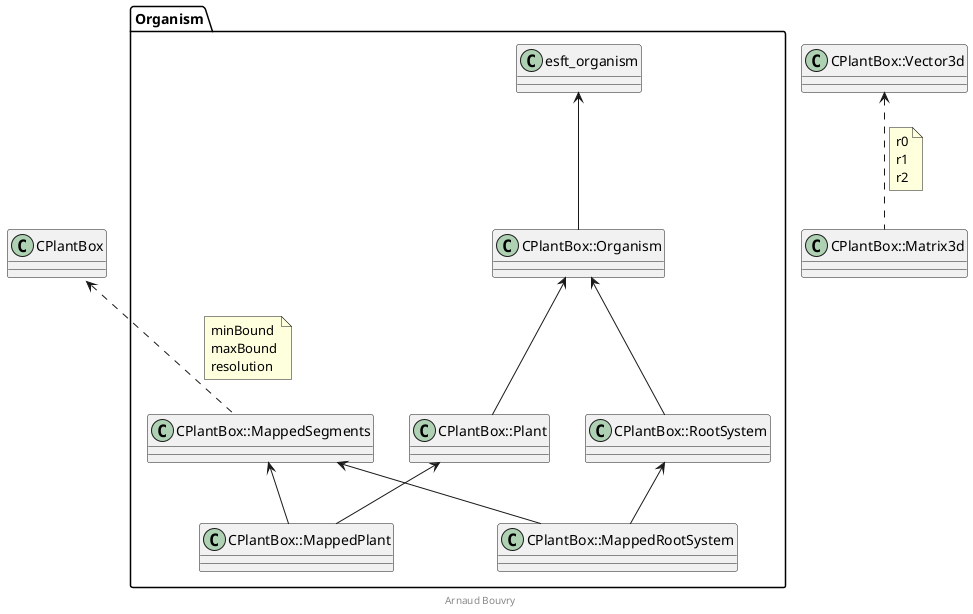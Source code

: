 @startuml
footer Arnaud Bouvry
' Ortho lines (only vertical and horizontal segments)
'skinparam linetype ortho

' Split into 4 pages
'page 2x2
'skinparam pageMargin 10

skinparam svgLinkTarget _parent
skinparam backgroundColor white


'#############
'# ORGANISM
'#############

package Organism {
class CPlantBox::MappedPlant
class CPlantBox::MappedSegments
class CPlantBox::Plant
class CPlantBox::Organism

CPlantBox::MappedSegments <-- CPlantBox::MappedPlant
CPlantBox::Plant <-- CPlantBox::MappedPlant
CPlantBox::Organism <-- CPlantBox::Plant

esft_organism <-- CPlantBox::Organism

class CPlantBox::MappedRootSystem
class CPlantBox::RootSystem

CPlantBox::MappedSegments <-- CPlantBox::MappedRootSystem
CPlantBox::RootSystem <-- CPlantBox::MappedRootSystem
CPlantBox::Organism <-- CPlantBox::RootSystem
}

CPlantBox::Vector3d <.. CPlantBox::MappedSegments
note on link
minBound
maxBound
resolution
end note


'#############
'# GEOMETRY
'#############

class CPlantBox::Matrix3d
class CPlantBox::Vector3d

CPlantBox::Vector3d <.. CPlantBox::Matrix3d
note on link
r0
r1
r2
end note

@enduml

